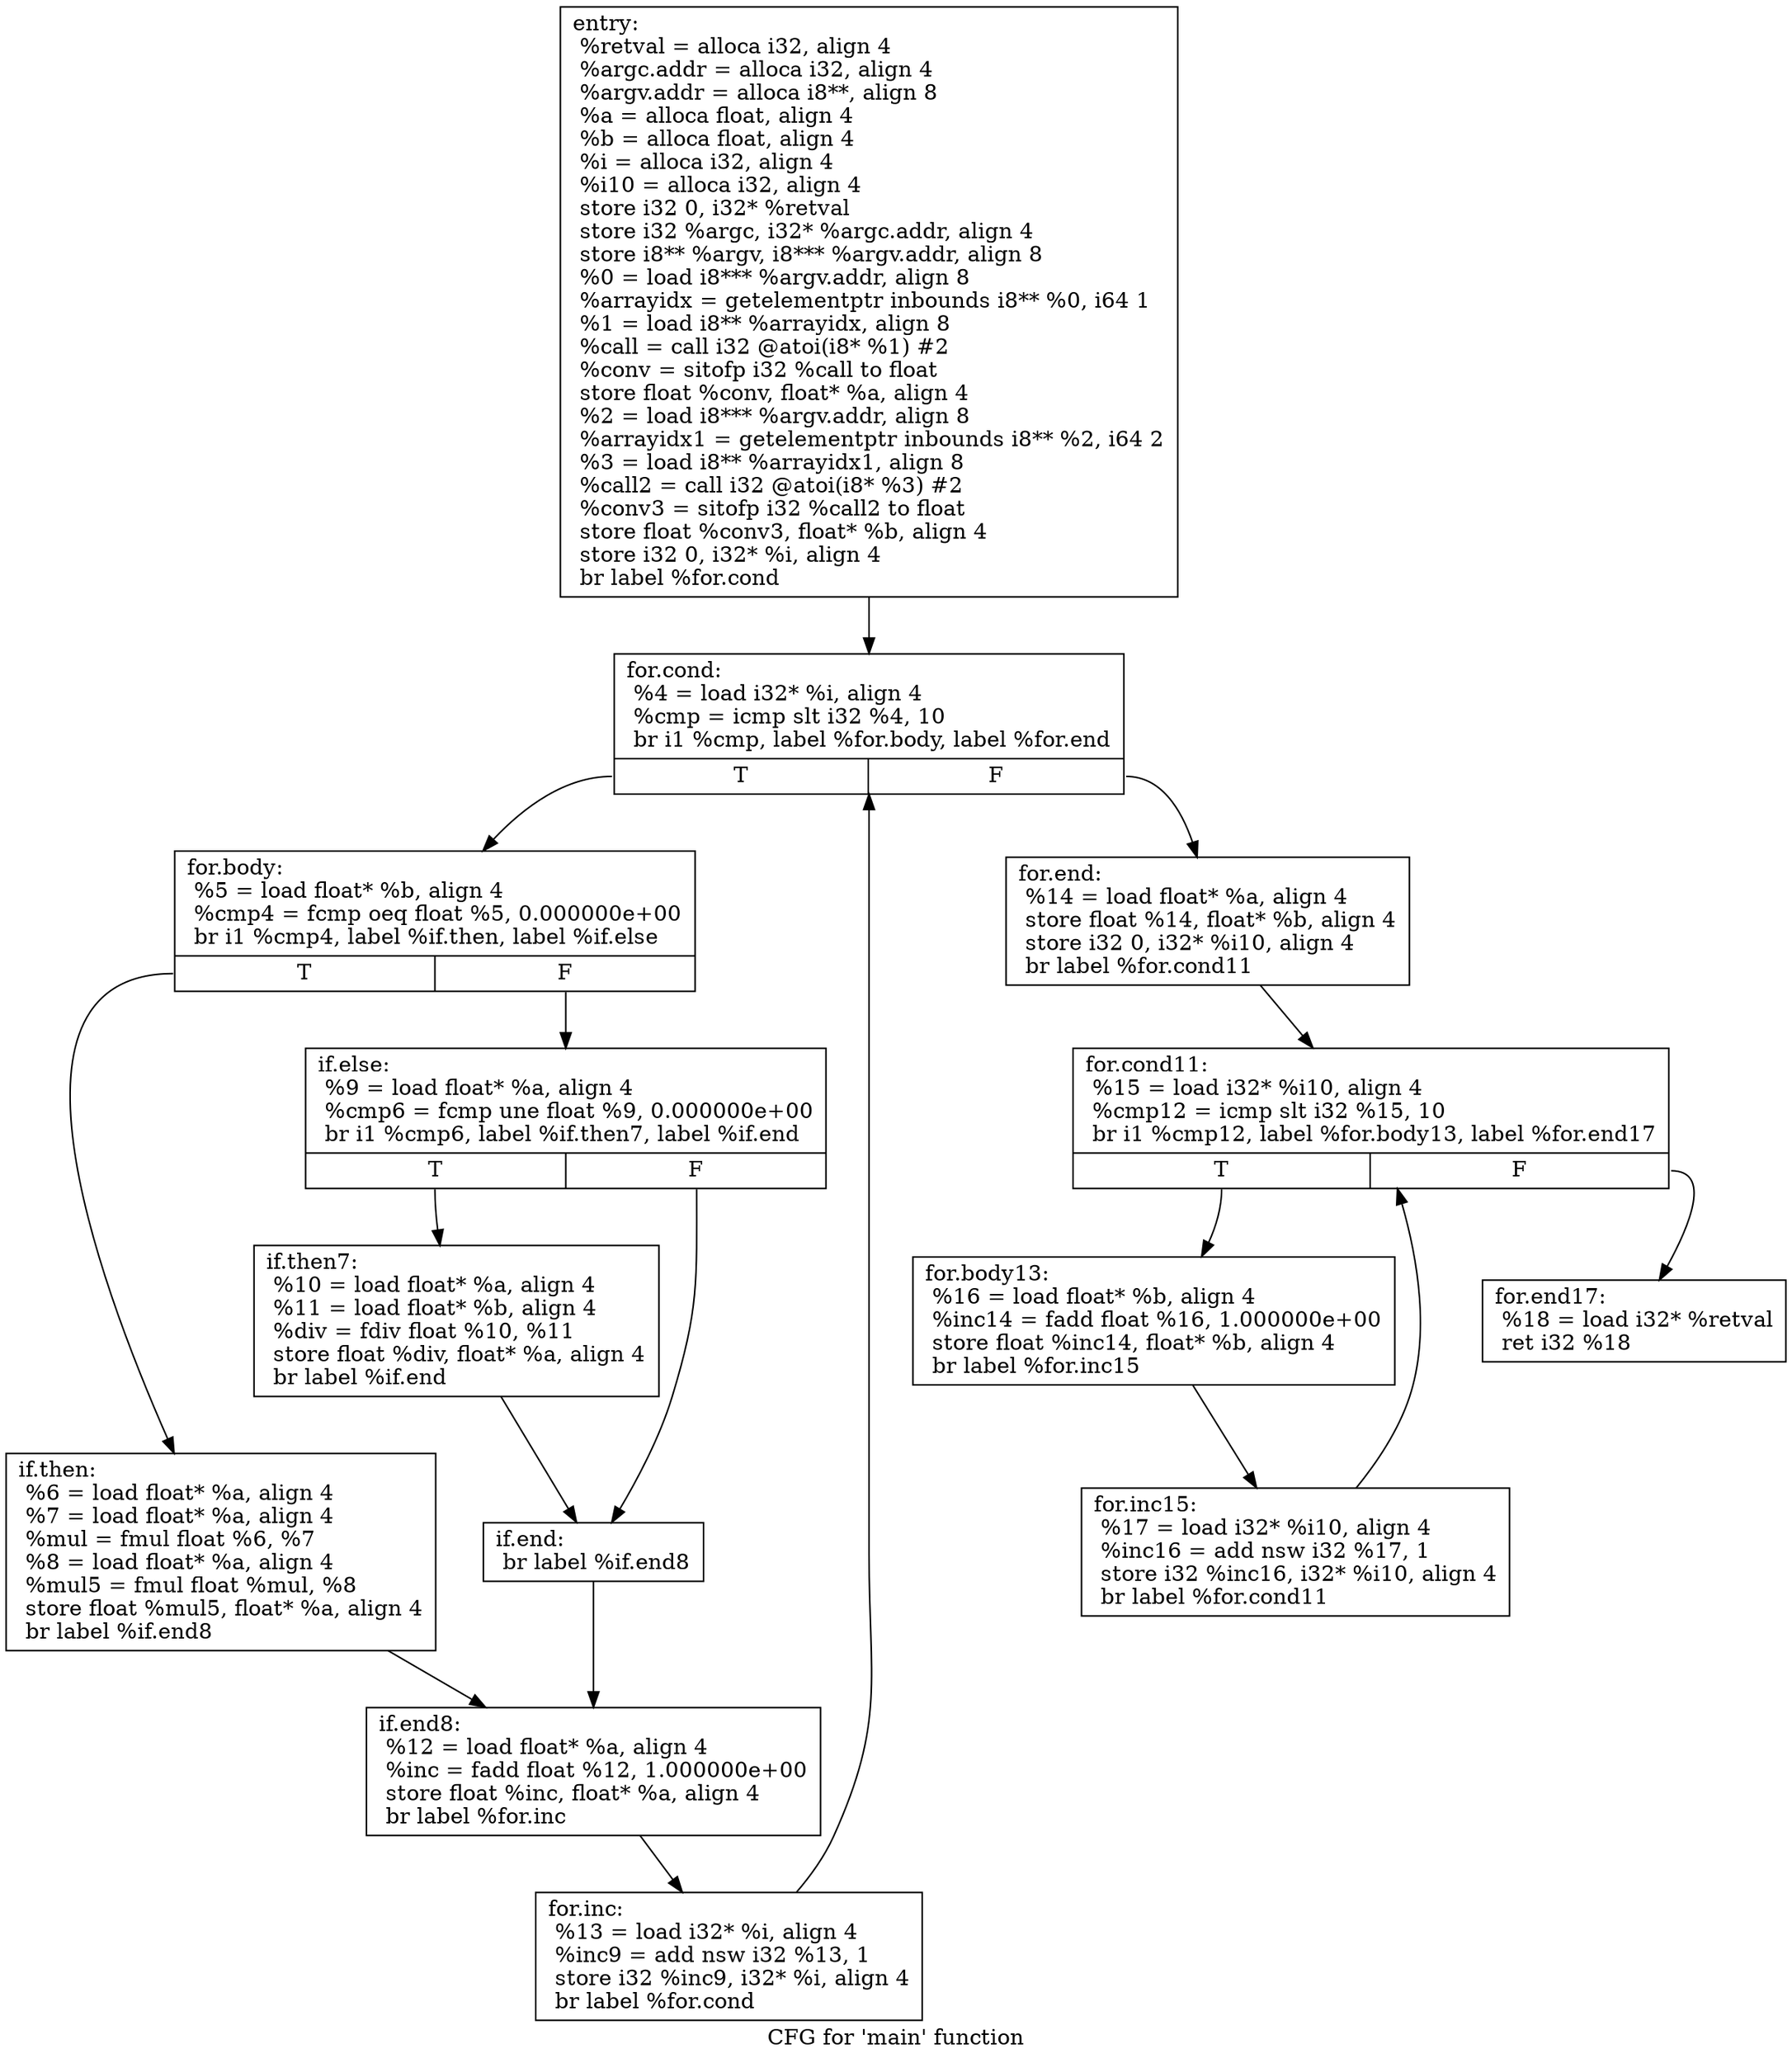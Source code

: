 digraph "CFG for 'main' function" {
	label="CFG for 'main' function";

	Node0x10f1270 [shape=record,label="{entry:\l  %retval = alloca i32, align 4\l  %argc.addr = alloca i32, align 4\l  %argv.addr = alloca i8**, align 8\l  %a = alloca float, align 4\l  %b = alloca float, align 4\l  %i = alloca i32, align 4\l  %i10 = alloca i32, align 4\l  store i32 0, i32* %retval\l  store i32 %argc, i32* %argc.addr, align 4\l  store i8** %argv, i8*** %argv.addr, align 8\l  %0 = load i8*** %argv.addr, align 8\l  %arrayidx = getelementptr inbounds i8** %0, i64 1\l  %1 = load i8** %arrayidx, align 8\l  %call = call i32 @atoi(i8* %1) #2\l  %conv = sitofp i32 %call to float\l  store float %conv, float* %a, align 4\l  %2 = load i8*** %argv.addr, align 8\l  %arrayidx1 = getelementptr inbounds i8** %2, i64 2\l  %3 = load i8** %arrayidx1, align 8\l  %call2 = call i32 @atoi(i8* %3) #2\l  %conv3 = sitofp i32 %call2 to float\l  store float %conv3, float* %b, align 4\l  store i32 0, i32* %i, align 4\l  br label %for.cond\l}"];
	Node0x10f1270 -> Node0x10ef390;
	Node0x10ef390 [shape=record,label="{for.cond:                                         \l  %4 = load i32* %i, align 4\l  %cmp = icmp slt i32 %4, 10\l  br i1 %cmp, label %for.body, label %for.end\l|{<s0>T|<s1>F}}"];
	Node0x10ef390:s0 -> Node0x10ef3f0;
	Node0x10ef390:s1 -> Node0x10edb50;
	Node0x10ef3f0 [shape=record,label="{for.body:                                         \l  %5 = load float* %b, align 4\l  %cmp4 = fcmp oeq float %5, 0.000000e+00\l  br i1 %cmp4, label %if.then, label %if.else\l|{<s0>T|<s1>F}}"];
	Node0x10ef3f0:s0 -> Node0x10ef450;
	Node0x10ef3f0:s1 -> Node0x10ef4b0;
	Node0x10ef450 [shape=record,label="{if.then:                                          \l  %6 = load float* %a, align 4\l  %7 = load float* %a, align 4\l  %mul = fmul float %6, %7\l  %8 = load float* %a, align 4\l  %mul5 = fmul float %mul, %8\l  store float %mul5, float* %a, align 4\l  br label %if.end8\l}"];
	Node0x10ef450 -> Node0x10eda90;
	Node0x10ef4b0 [shape=record,label="{if.else:                                          \l  %9 = load float* %a, align 4\l  %cmp6 = fcmp une float %9, 0.000000e+00\l  br i1 %cmp6, label %if.then7, label %if.end\l|{<s0>T|<s1>F}}"];
	Node0x10ef4b0:s0 -> Node0x10ef510;
	Node0x10ef4b0:s1 -> Node0x10ef570;
	Node0x10ef510 [shape=record,label="{if.then7:                                         \l  %10 = load float* %a, align 4\l  %11 = load float* %b, align 4\l  %div = fdiv float %10, %11\l  store float %div, float* %a, align 4\l  br label %if.end\l}"];
	Node0x10ef510 -> Node0x10ef570;
	Node0x10ef570 [shape=record,label="{if.end:                                           \l  br label %if.end8\l}"];
	Node0x10ef570 -> Node0x10eda90;
	Node0x10eda90 [shape=record,label="{if.end8:                                          \l  %12 = load float* %a, align 4\l  %inc = fadd float %12, 1.000000e+00\l  store float %inc, float* %a, align 4\l  br label %for.inc\l}"];
	Node0x10eda90 -> Node0x10edaf0;
	Node0x10edaf0 [shape=record,label="{for.inc:                                          \l  %13 = load i32* %i, align 4\l  %inc9 = add nsw i32 %13, 1\l  store i32 %inc9, i32* %i, align 4\l  br label %for.cond\l}"];
	Node0x10edaf0 -> Node0x10ef390;
	Node0x10edb50 [shape=record,label="{for.end:                                          \l  %14 = load float* %a, align 4\l  store float %14, float* %b, align 4\l  store i32 0, i32* %i10, align 4\l  br label %for.cond11\l}"];
	Node0x10edb50 -> Node0x10edbb0;
	Node0x10edbb0 [shape=record,label="{for.cond11:                                       \l  %15 = load i32* %i10, align 4\l  %cmp12 = icmp slt i32 %15, 10\l  br i1 %cmp12, label %for.body13, label %for.end17\l|{<s0>T|<s1>F}}"];
	Node0x10edbb0:s0 -> Node0x10edc10;
	Node0x10edbb0:s1 -> Node0x10edcd0;
	Node0x10edc10 [shape=record,label="{for.body13:                                       \l  %16 = load float* %b, align 4\l  %inc14 = fadd float %16, 1.000000e+00\l  store float %inc14, float* %b, align 4\l  br label %for.inc15\l}"];
	Node0x10edc10 -> Node0x10edc70;
	Node0x10edc70 [shape=record,label="{for.inc15:                                        \l  %17 = load i32* %i10, align 4\l  %inc16 = add nsw i32 %17, 1\l  store i32 %inc16, i32* %i10, align 4\l  br label %for.cond11\l}"];
	Node0x10edc70 -> Node0x10edbb0;
	Node0x10edcd0 [shape=record,label="{for.end17:                                        \l  %18 = load i32* %retval\l  ret i32 %18\l}"];
}
